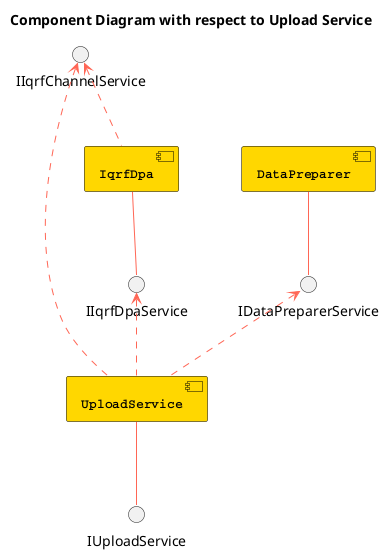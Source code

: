 @startuml
title Component Diagram with respect to Upload Service

skinparam component {
  FontSize 13
  BackgroundColor<<Apache>> Red
  BorderColor<<Apache>> #FF6655
  FontName Courier
  FontStyle bold
  BorderColor black
  BackgroundColor gold
  ArrowFontStyle italic
  ArrowFontName Arial
  ArrowColor #FF6655
  ArrowFontColor #777777
}

skinparam note {
  FontSize 9
  FontName Arial
  BorderColor Gray
  BackgroundColor white
  FontStyle italic
  ArrowFontName Arial
}


interface "IUploadService" as I1
interface "IIqrfDpaService" as I2
interface "IIqrfChannelService" as I3
interface "IDataPreparerService" as I4

component [UploadService] as C1
component [IqrfDpa] as C2
component [DataPreparer] as C4

C1 -- I1
C2 -- I2
C4 -- I4
C1 .u.> I2
C1 .u.> I3
C1 .u.> I4
C2 .u.> I3

@enduml
